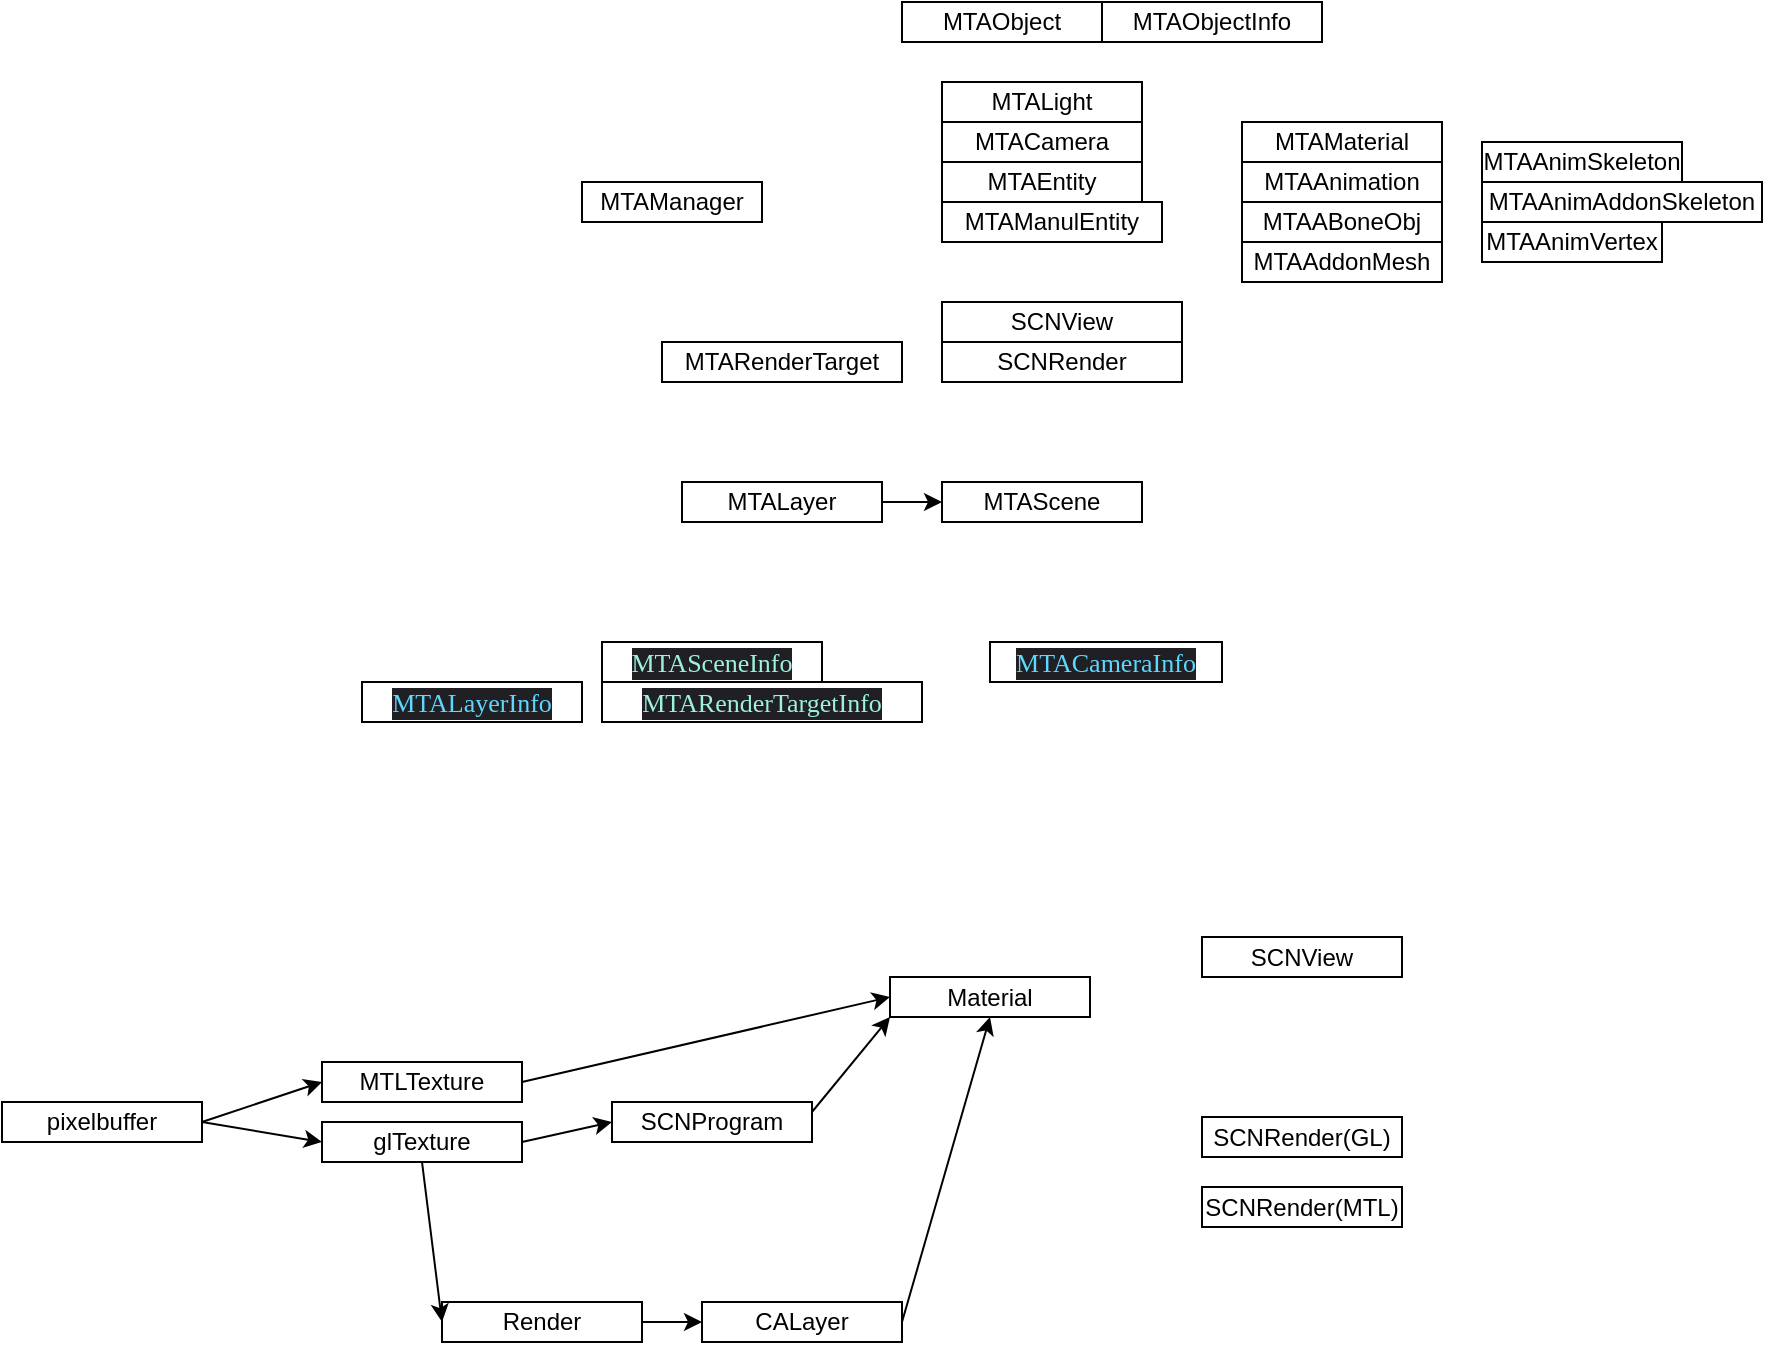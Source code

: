 <mxfile version="14.2.7" type="github">
  <diagram id="bAvTHHYI_KYfITCIM_JM" name="Page-1">
    <mxGraphModel dx="2125" dy="813" grid="1" gridSize="10" guides="1" tooltips="1" connect="1" arrows="1" fold="1" page="1" pageScale="1" pageWidth="827" pageHeight="1169" math="0" shadow="0">
      <root>
        <mxCell id="0" />
        <mxCell id="1" parent="0" />
        <mxCell id="QYzxZCUHgKiOKjzfQhGV-1" value="MTAManager" style="whiteSpace=wrap;html=1;" parent="1" vertex="1">
          <mxGeometry x="210" y="100" width="90" height="20" as="geometry" />
        </mxCell>
        <mxCell id="QYzxZCUHgKiOKjzfQhGV-3" value="MTARenderTarget" style="whiteSpace=wrap;html=1;" parent="1" vertex="1">
          <mxGeometry x="250" y="180" width="120" height="20" as="geometry" />
        </mxCell>
        <mxCell id="QYzxZCUHgKiOKjzfQhGV-4" value="MTAObject" style="whiteSpace=wrap;html=1;" parent="1" vertex="1">
          <mxGeometry x="370" y="10" width="100" height="20" as="geometry" />
        </mxCell>
        <mxCell id="QYzxZCUHgKiOKjzfQhGV-5" value="MTAObjectInfo" style="whiteSpace=wrap;html=1;" parent="1" vertex="1">
          <mxGeometry x="470" y="10" width="110" height="20" as="geometry" />
        </mxCell>
        <mxCell id="QYzxZCUHgKiOKjzfQhGV-6" value="MTALight" style="whiteSpace=wrap;html=1;" parent="1" vertex="1">
          <mxGeometry x="390" y="50" width="100" height="20" as="geometry" />
        </mxCell>
        <mxCell id="QYzxZCUHgKiOKjzfQhGV-7" value="MTACamera" style="whiteSpace=wrap;html=1;" parent="1" vertex="1">
          <mxGeometry x="390" y="70" width="100" height="20" as="geometry" />
        </mxCell>
        <mxCell id="QYzxZCUHgKiOKjzfQhGV-8" value="MTAEntity" style="whiteSpace=wrap;html=1;" parent="1" vertex="1">
          <mxGeometry x="390" y="90" width="100" height="20" as="geometry" />
        </mxCell>
        <mxCell id="QYzxZCUHgKiOKjzfQhGV-9" value="MTAManulEntity" style="whiteSpace=wrap;html=1;" parent="1" vertex="1">
          <mxGeometry x="390" y="110" width="110" height="20" as="geometry" />
        </mxCell>
        <mxCell id="zIlQ67HfN8may3UNHUG4-2" value="" style="edgeStyle=orthogonalEdgeStyle;rounded=0;orthogonalLoop=1;jettySize=auto;html=1;" parent="1" source="QYzxZCUHgKiOKjzfQhGV-10" target="zIlQ67HfN8may3UNHUG4-1" edge="1">
          <mxGeometry relative="1" as="geometry" />
        </mxCell>
        <mxCell id="QYzxZCUHgKiOKjzfQhGV-10" value="MTALayer" style="whiteSpace=wrap;html=1;" parent="1" vertex="1">
          <mxGeometry x="260" y="250" width="100" height="20" as="geometry" />
        </mxCell>
        <mxCell id="zIlQ67HfN8may3UNHUG4-1" value="MTAScene" style="whiteSpace=wrap;html=1;" parent="1" vertex="1">
          <mxGeometry x="390" y="250" width="100" height="20" as="geometry" />
        </mxCell>
        <mxCell id="zIlQ67HfN8may3UNHUG4-3" value="MTAMaterial" style="whiteSpace=wrap;html=1;" parent="1" vertex="1">
          <mxGeometry x="540" y="70" width="100" height="20" as="geometry" />
        </mxCell>
        <mxCell id="zIlQ67HfN8may3UNHUG4-4" value="MTAAnimation" style="whiteSpace=wrap;html=1;" parent="1" vertex="1">
          <mxGeometry x="540" y="90" width="100" height="20" as="geometry" />
        </mxCell>
        <mxCell id="zIlQ67HfN8may3UNHUG4-5" value="MTAABoneObj" style="whiteSpace=wrap;html=1;" parent="1" vertex="1">
          <mxGeometry x="540" y="110" width="100" height="20" as="geometry" />
        </mxCell>
        <mxCell id="zIlQ67HfN8may3UNHUG4-6" value="MTAAddonMesh" style="whiteSpace=wrap;html=1;" parent="1" vertex="1">
          <mxGeometry x="540" y="130" width="100" height="20" as="geometry" />
        </mxCell>
        <mxCell id="zIlQ67HfN8may3UNHUG4-7" value="MTAAnimSkeleton" style="whiteSpace=wrap;html=1;" parent="1" vertex="1">
          <mxGeometry x="660" y="80" width="100" height="20" as="geometry" />
        </mxCell>
        <mxCell id="zIlQ67HfN8may3UNHUG4-8" value="MTAAnimAddonSkeleton" style="whiteSpace=wrap;html=1;" parent="1" vertex="1">
          <mxGeometry x="660" y="100" width="140" height="20" as="geometry" />
        </mxCell>
        <mxCell id="zIlQ67HfN8may3UNHUG4-9" value="MTAAnimVertex" style="whiteSpace=wrap;html=1;" parent="1" vertex="1">
          <mxGeometry x="660" y="120" width="90" height="20" as="geometry" />
        </mxCell>
        <mxCell id="1fD7BlozmJSd8doIiaEJ-1" value="SCNView" style="whiteSpace=wrap;html=1;" parent="1" vertex="1">
          <mxGeometry x="390" y="160" width="120" height="20" as="geometry" />
        </mxCell>
        <mxCell id="1fD7BlozmJSd8doIiaEJ-2" value="SCNRender" style="whiteSpace=wrap;html=1;" parent="1" vertex="1">
          <mxGeometry x="390" y="180" width="120" height="20" as="geometry" />
        </mxCell>
        <mxCell id="Tl4vJc8Xs-mUNVDZ98y0-2" value="&lt;p style=&quot;margin: 0.0px 0.0px 0.0px 0.0px ; font: 13.0px &amp;quot;menlo&amp;quot; ; color: #5dd8ff ; background-color: #1f1f24&quot;&gt;MTALayerInfo&lt;/p&gt;" style="whiteSpace=wrap;html=1;" parent="1" vertex="1">
          <mxGeometry x="100" y="350" width="110" height="20" as="geometry" />
        </mxCell>
        <mxCell id="Tl4vJc8Xs-mUNVDZ98y0-4" value="&lt;p style=&quot;margin: 0px ; font-stretch: normal ; font-size: 13px ; line-height: normal ; font-family: &amp;#34;menlo&amp;#34; ; color: rgb(158 , 241 , 221) ; background-color: rgb(31 , 31 , 36)&quot;&gt;MTASceneInfo&lt;/p&gt;" style="whiteSpace=wrap;html=1;" parent="1" vertex="1">
          <mxGeometry x="220" y="330" width="110" height="20" as="geometry" />
        </mxCell>
        <mxCell id="Tl4vJc8Xs-mUNVDZ98y0-5" value="&lt;p style=&quot;margin: 0px ; font-stretch: normal ; font-size: 13px ; line-height: normal ; font-family: &amp;#34;menlo&amp;#34; ; color: rgb(158 , 241 , 221) ; background-color: rgb(31 , 31 , 36)&quot;&gt;MTARenderTargetInfo&lt;/p&gt;" style="whiteSpace=wrap;html=1;" parent="1" vertex="1">
          <mxGeometry x="220" y="350" width="160" height="20" as="geometry" />
        </mxCell>
        <mxCell id="Tl4vJc8Xs-mUNVDZ98y0-6" value="&lt;p style=&quot;margin: 0px ; font-stretch: normal ; font-size: 13px ; line-height: normal ; font-family: &amp;#34;menlo&amp;#34; ; color: rgb(93 , 216 , 255) ; background-color: rgb(31 , 31 , 36)&quot;&gt;MTACameraInfo&lt;/p&gt;" style="whiteSpace=wrap;html=1;" parent="1" vertex="1">
          <mxGeometry x="414" y="330" width="116" height="20" as="geometry" />
        </mxCell>
        <mxCell id="i0ZvzWujd82-VecDcWds-1" value="SCNView" style="whiteSpace=wrap;html=1;" vertex="1" parent="1">
          <mxGeometry x="520" y="477.5" width="100" height="20" as="geometry" />
        </mxCell>
        <mxCell id="i0ZvzWujd82-VecDcWds-2" value="SCNRender(GL)" style="whiteSpace=wrap;html=1;" vertex="1" parent="1">
          <mxGeometry x="520" y="567.5" width="100" height="20" as="geometry" />
        </mxCell>
        <mxCell id="i0ZvzWujd82-VecDcWds-3" value="SCNRender(MTL)" style="whiteSpace=wrap;html=1;" vertex="1" parent="1">
          <mxGeometry x="520" y="602.5" width="100" height="20" as="geometry" />
        </mxCell>
        <mxCell id="i0ZvzWujd82-VecDcWds-4" value="pixelbuffer" style="whiteSpace=wrap;html=1;" vertex="1" parent="1">
          <mxGeometry x="-80" y="560" width="100" height="20" as="geometry" />
        </mxCell>
        <mxCell id="i0ZvzWujd82-VecDcWds-5" value="MTLTexture" style="whiteSpace=wrap;html=1;" vertex="1" parent="1">
          <mxGeometry x="80" y="540" width="100" height="20" as="geometry" />
        </mxCell>
        <mxCell id="i0ZvzWujd82-VecDcWds-6" value="glTexture" style="whiteSpace=wrap;html=1;" vertex="1" parent="1">
          <mxGeometry x="80" y="570" width="100" height="20" as="geometry" />
        </mxCell>
        <mxCell id="i0ZvzWujd82-VecDcWds-7" value="" style="endArrow=classic;html=1;exitX=1;exitY=0.5;exitDx=0;exitDy=0;entryX=0;entryY=0.5;entryDx=0;entryDy=0;" edge="1" parent="1" source="i0ZvzWujd82-VecDcWds-4" target="i0ZvzWujd82-VecDcWds-5">
          <mxGeometry width="50" height="50" relative="1" as="geometry">
            <mxPoint x="390" y="640" as="sourcePoint" />
            <mxPoint x="440" y="590" as="targetPoint" />
          </mxGeometry>
        </mxCell>
        <mxCell id="i0ZvzWujd82-VecDcWds-8" value="" style="endArrow=classic;html=1;exitX=1;exitY=0.5;exitDx=0;exitDy=0;entryX=0;entryY=0.5;entryDx=0;entryDy=0;" edge="1" parent="1" source="i0ZvzWujd82-VecDcWds-4" target="i0ZvzWujd82-VecDcWds-6">
          <mxGeometry width="50" height="50" relative="1" as="geometry">
            <mxPoint x="390" y="640" as="sourcePoint" />
            <mxPoint x="440" y="590" as="targetPoint" />
          </mxGeometry>
        </mxCell>
        <mxCell id="i0ZvzWujd82-VecDcWds-9" value="Material" style="whiteSpace=wrap;html=1;" vertex="1" parent="1">
          <mxGeometry x="364" y="497.5" width="100" height="20" as="geometry" />
        </mxCell>
        <mxCell id="i0ZvzWujd82-VecDcWds-10" value="" style="endArrow=classic;html=1;exitX=1;exitY=0.5;exitDx=0;exitDy=0;entryX=0;entryY=0.5;entryDx=0;entryDy=0;" edge="1" parent="1" source="i0ZvzWujd82-VecDcWds-5" target="i0ZvzWujd82-VecDcWds-9">
          <mxGeometry width="50" height="50" relative="1" as="geometry">
            <mxPoint x="220" y="550" as="sourcePoint" />
            <mxPoint x="440" y="560" as="targetPoint" />
          </mxGeometry>
        </mxCell>
        <mxCell id="i0ZvzWujd82-VecDcWds-11" value="SCNProgram" style="whiteSpace=wrap;html=1;" vertex="1" parent="1">
          <mxGeometry x="225" y="560" width="100" height="20" as="geometry" />
        </mxCell>
        <mxCell id="i0ZvzWujd82-VecDcWds-12" value="" style="endArrow=classic;html=1;exitX=1;exitY=0.5;exitDx=0;exitDy=0;entryX=0;entryY=0.5;entryDx=0;entryDy=0;" edge="1" parent="1" source="i0ZvzWujd82-VecDcWds-6" target="i0ZvzWujd82-VecDcWds-11">
          <mxGeometry width="50" height="50" relative="1" as="geometry">
            <mxPoint x="390" y="610" as="sourcePoint" />
            <mxPoint x="250" y="580" as="targetPoint" />
          </mxGeometry>
        </mxCell>
        <mxCell id="i0ZvzWujd82-VecDcWds-13" value="Render" style="whiteSpace=wrap;html=1;" vertex="1" parent="1">
          <mxGeometry x="140" y="660" width="100" height="20" as="geometry" />
        </mxCell>
        <mxCell id="i0ZvzWujd82-VecDcWds-14" value="CALayer" style="whiteSpace=wrap;html=1;" vertex="1" parent="1">
          <mxGeometry x="270" y="660" width="100" height="20" as="geometry" />
        </mxCell>
        <mxCell id="i0ZvzWujd82-VecDcWds-15" value="" style="endArrow=classic;html=1;exitX=0.5;exitY=1;exitDx=0;exitDy=0;entryX=0;entryY=0.5;entryDx=0;entryDy=0;" edge="1" parent="1" source="i0ZvzWujd82-VecDcWds-6" target="i0ZvzWujd82-VecDcWds-13">
          <mxGeometry width="50" height="50" relative="1" as="geometry">
            <mxPoint x="390" y="610" as="sourcePoint" />
            <mxPoint x="440" y="560" as="targetPoint" />
          </mxGeometry>
        </mxCell>
        <mxCell id="i0ZvzWujd82-VecDcWds-16" value="" style="endArrow=classic;html=1;exitX=1;exitY=0.5;exitDx=0;exitDy=0;" edge="1" parent="1" source="i0ZvzWujd82-VecDcWds-13">
          <mxGeometry width="50" height="50" relative="1" as="geometry">
            <mxPoint x="390" y="610" as="sourcePoint" />
            <mxPoint x="270" y="670" as="targetPoint" />
          </mxGeometry>
        </mxCell>
        <mxCell id="i0ZvzWujd82-VecDcWds-17" value="" style="endArrow=classic;html=1;exitX=1;exitY=0.25;exitDx=0;exitDy=0;entryX=0;entryY=1;entryDx=0;entryDy=0;" edge="1" parent="1" source="i0ZvzWujd82-VecDcWds-11" target="i0ZvzWujd82-VecDcWds-9">
          <mxGeometry width="50" height="50" relative="1" as="geometry">
            <mxPoint x="390" y="610" as="sourcePoint" />
            <mxPoint x="440" y="560" as="targetPoint" />
          </mxGeometry>
        </mxCell>
        <mxCell id="i0ZvzWujd82-VecDcWds-18" value="" style="endArrow=classic;html=1;exitX=1;exitY=0.5;exitDx=0;exitDy=0;entryX=0.5;entryY=1;entryDx=0;entryDy=0;" edge="1" parent="1" source="i0ZvzWujd82-VecDcWds-14" target="i0ZvzWujd82-VecDcWds-9">
          <mxGeometry width="50" height="50" relative="1" as="geometry">
            <mxPoint x="390" y="610" as="sourcePoint" />
            <mxPoint x="440" y="560" as="targetPoint" />
          </mxGeometry>
        </mxCell>
      </root>
    </mxGraphModel>
  </diagram>
</mxfile>
